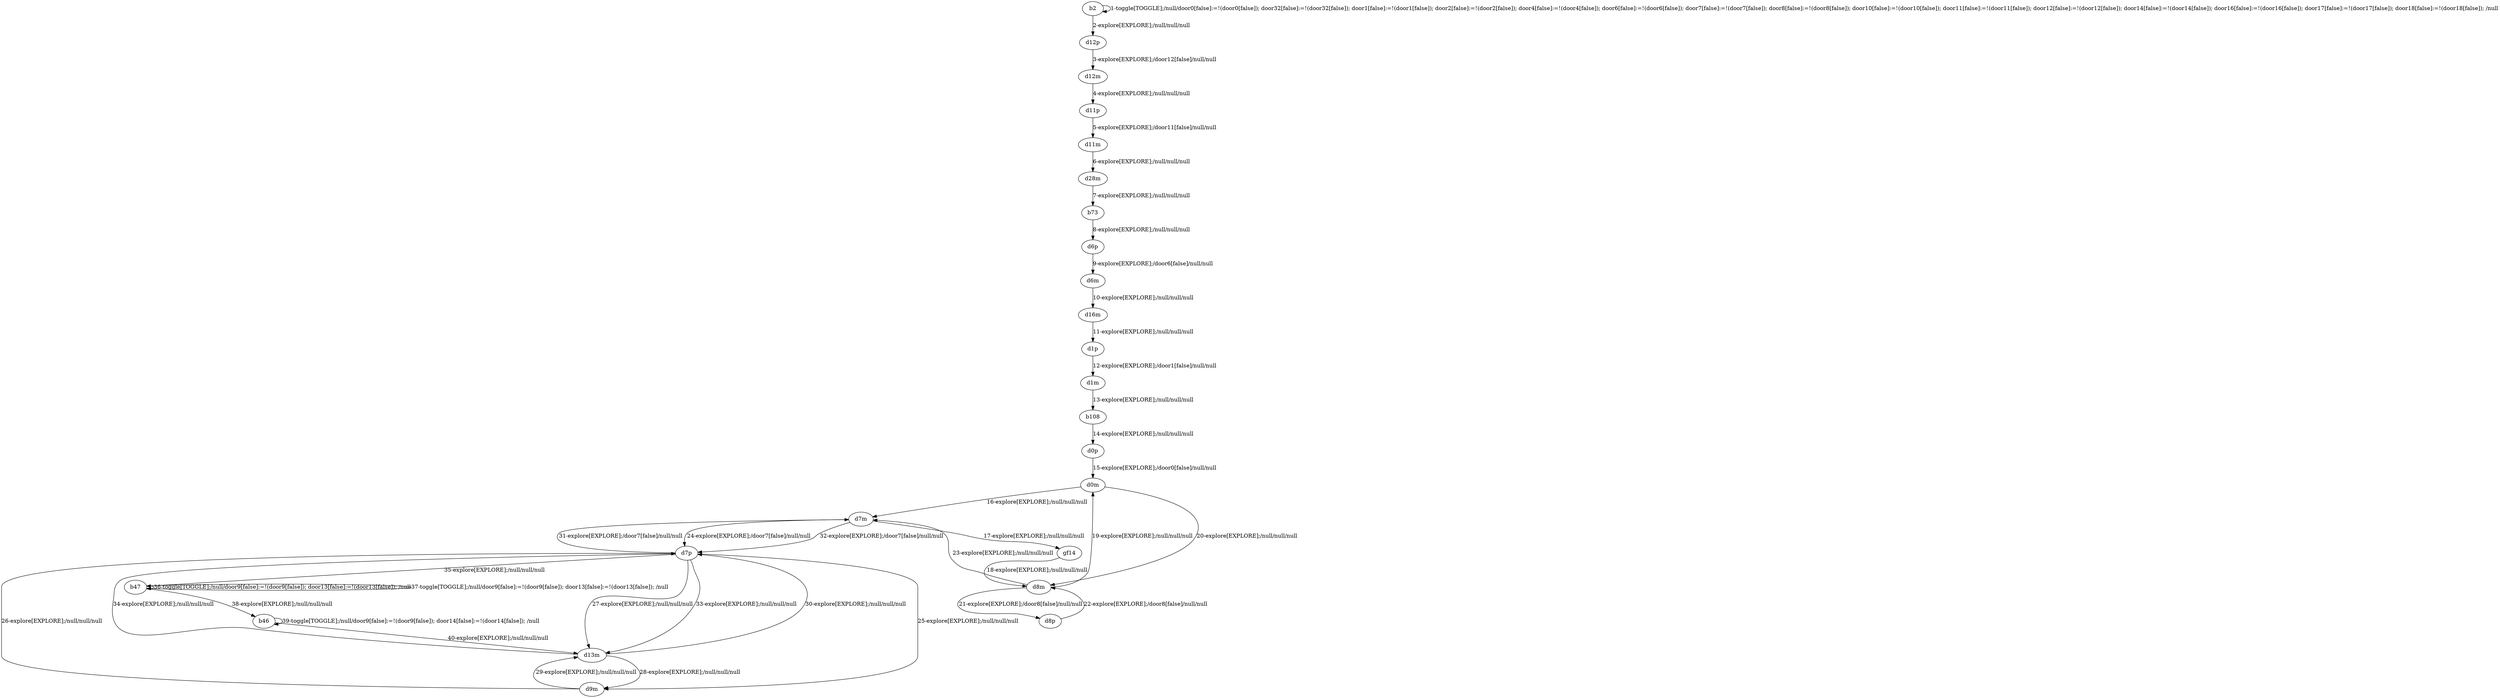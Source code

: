 # Total number of goals covered by this test: 1
# d9m --> d13m

digraph g {
"b2" -> "b2" [label = "1-toggle[TOGGLE];/null/door0[false]:=!(door0[false]); door32[false]:=!(door32[false]); door1[false]:=!(door1[false]); door2[false]:=!(door2[false]); door4[false]:=!(door4[false]); door6[false]:=!(door6[false]); door7[false]:=!(door7[false]); door8[false]:=!(door8[false]); door10[false]:=!(door10[false]); door11[false]:=!(door11[false]); door12[false]:=!(door12[false]); door14[false]:=!(door14[false]); door16[false]:=!(door16[false]); door17[false]:=!(door17[false]); door18[false]:=!(door18[false]); /null"];
"b2" -> "d12p" [label = "2-explore[EXPLORE];/null/null/null"];
"d12p" -> "d12m" [label = "3-explore[EXPLORE];/door12[false]/null/null"];
"d12m" -> "d11p" [label = "4-explore[EXPLORE];/null/null/null"];
"d11p" -> "d11m" [label = "5-explore[EXPLORE];/door11[false]/null/null"];
"d11m" -> "d28m" [label = "6-explore[EXPLORE];/null/null/null"];
"d28m" -> "b73" [label = "7-explore[EXPLORE];/null/null/null"];
"b73" -> "d6p" [label = "8-explore[EXPLORE];/null/null/null"];
"d6p" -> "d6m" [label = "9-explore[EXPLORE];/door6[false]/null/null"];
"d6m" -> "d16m" [label = "10-explore[EXPLORE];/null/null/null"];
"d16m" -> "d1p" [label = "11-explore[EXPLORE];/null/null/null"];
"d1p" -> "d1m" [label = "12-explore[EXPLORE];/door1[false]/null/null"];
"d1m" -> "b108" [label = "13-explore[EXPLORE];/null/null/null"];
"b108" -> "d0p" [label = "14-explore[EXPLORE];/null/null/null"];
"d0p" -> "d0m" [label = "15-explore[EXPLORE];/door0[false]/null/null"];
"d0m" -> "d7m" [label = "16-explore[EXPLORE];/null/null/null"];
"d7m" -> "gf14" [label = "17-explore[EXPLORE];/null/null/null"];
"gf14" -> "d8m" [label = "18-explore[EXPLORE];/null/null/null"];
"d8m" -> "d0m" [label = "19-explore[EXPLORE];/null/null/null"];
"d0m" -> "d8m" [label = "20-explore[EXPLORE];/null/null/null"];
"d8m" -> "d8p" [label = "21-explore[EXPLORE];/door8[false]/null/null"];
"d8p" -> "d8m" [label = "22-explore[EXPLORE];/door8[false]/null/null"];
"d8m" -> "d7m" [label = "23-explore[EXPLORE];/null/null/null"];
"d7m" -> "d7p" [label = "24-explore[EXPLORE];/door7[false]/null/null"];
"d7p" -> "d9m" [label = "25-explore[EXPLORE];/null/null/null"];
"d9m" -> "d7p" [label = "26-explore[EXPLORE];/null/null/null"];
"d7p" -> "d13m" [label = "27-explore[EXPLORE];/null/null/null"];
"d13m" -> "d9m" [label = "28-explore[EXPLORE];/null/null/null"];
"d9m" -> "d13m" [label = "29-explore[EXPLORE];/null/null/null"];
"d13m" -> "d7p" [label = "30-explore[EXPLORE];/null/null/null"];
"d7p" -> "d7m" [label = "31-explore[EXPLORE];/door7[false]/null/null"];
"d7m" -> "d7p" [label = "32-explore[EXPLORE];/door7[false]/null/null"];
"d7p" -> "d13m" [label = "33-explore[EXPLORE];/null/null/null"];
"d13m" -> "d7p" [label = "34-explore[EXPLORE];/null/null/null"];
"d7p" -> "b47" [label = "35-explore[EXPLORE];/null/null/null"];
"b47" -> "b47" [label = "36-toggle[TOGGLE];/null/door9[false]:=!(door9[false]); door13[false]:=!(door13[false]); /null"];
"b47" -> "b47" [label = "37-toggle[TOGGLE];/null/door9[false]:=!(door9[false]); door13[false]:=!(door13[false]); /null"];
"b47" -> "b46" [label = "38-explore[EXPLORE];/null/null/null"];
"b46" -> "b46" [label = "39-toggle[TOGGLE];/null/door9[false]:=!(door9[false]); door14[false]:=!(door14[false]); /null"];
"b46" -> "d13m" [label = "40-explore[EXPLORE];/null/null/null"];
}